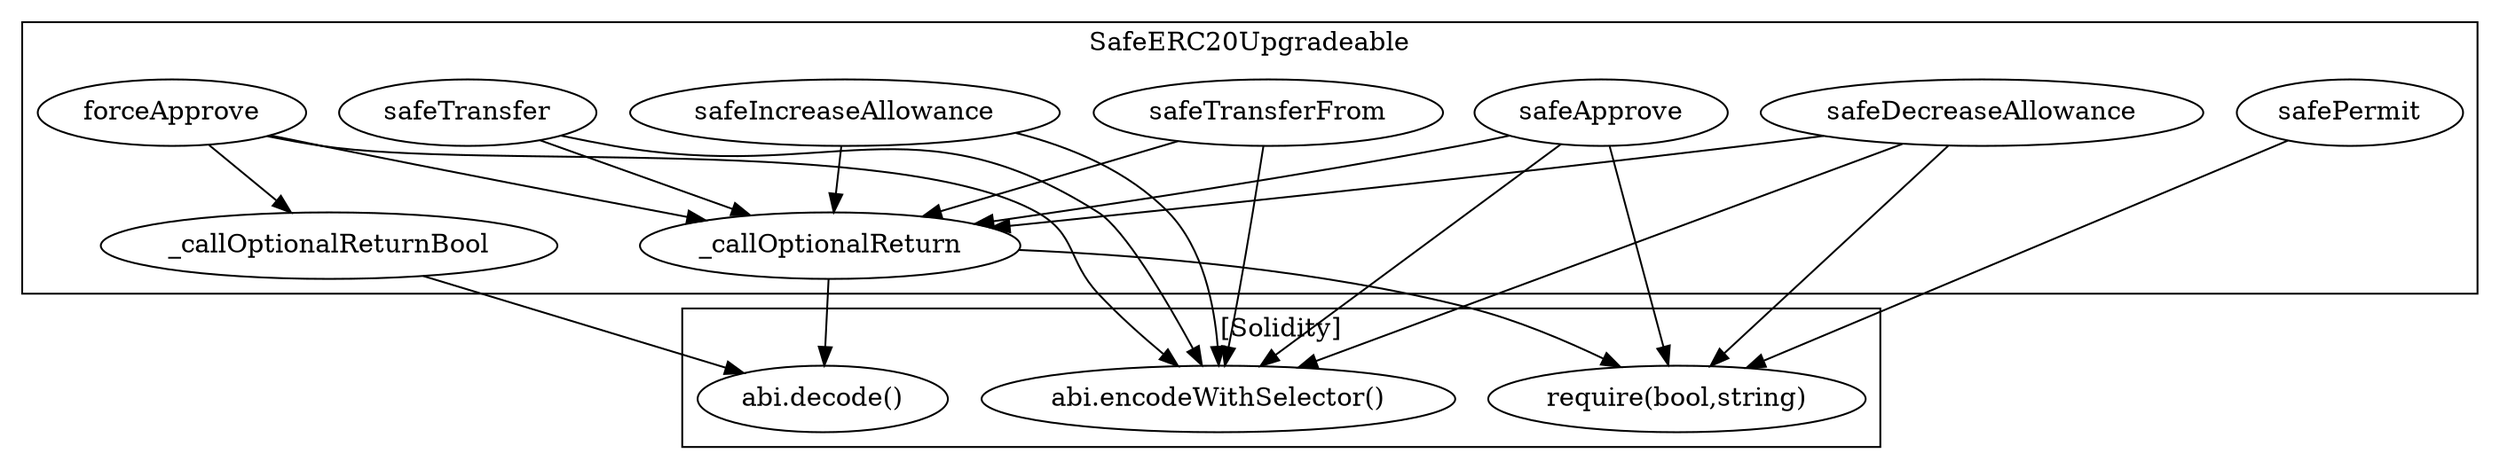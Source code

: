 strict digraph {
subgraph cluster_2303_SafeERC20Upgradeable {
label = "SafeERC20Upgradeable"
"2303_forceApprove" [label="forceApprove"]
"2303_safeIncreaseAllowance" [label="safeIncreaseAllowance"]
"2303_safeDecreaseAllowance" [label="safeDecreaseAllowance"]
"2303__callOptionalReturn" [label="_callOptionalReturn"]
"2303_safePermit" [label="safePermit"]
"2303_safeApprove" [label="safeApprove"]
"2303_safeTransferFrom" [label="safeTransferFrom"]
"2303__callOptionalReturnBool" [label="_callOptionalReturnBool"]
"2303_safeTransfer" [label="safeTransfer"]
"2303_forceApprove" -> "2303__callOptionalReturn"
"2303_safeTransfer" -> "2303__callOptionalReturn"
"2303_safeIncreaseAllowance" -> "2303__callOptionalReturn"
"2303_safeApprove" -> "2303__callOptionalReturn"
"2303_safeDecreaseAllowance" -> "2303__callOptionalReturn"
"2303_forceApprove" -> "2303__callOptionalReturnBool"
"2303_safeTransferFrom" -> "2303__callOptionalReturn"
}subgraph cluster_solidity {
label = "[Solidity]"
"abi.decode()" 
"require(bool,string)" 
"abi.encodeWithSelector()" 
"2303_forceApprove" -> "abi.encodeWithSelector()"
"2303_safePermit" -> "require(bool,string)"
"2303_safeDecreaseAllowance" -> "abi.encodeWithSelector()"
"2303_safeTransferFrom" -> "abi.encodeWithSelector()"
"2303_safeApprove" -> "abi.encodeWithSelector()"
"2303__callOptionalReturnBool" -> "abi.decode()"
"2303_safeTransfer" -> "abi.encodeWithSelector()"
"2303__callOptionalReturn" -> "abi.decode()"
"2303__callOptionalReturn" -> "require(bool,string)"
"2303_safeDecreaseAllowance" -> "require(bool,string)"
"2303_safeApprove" -> "require(bool,string)"
"2303_safeIncreaseAllowance" -> "abi.encodeWithSelector()"
}
}